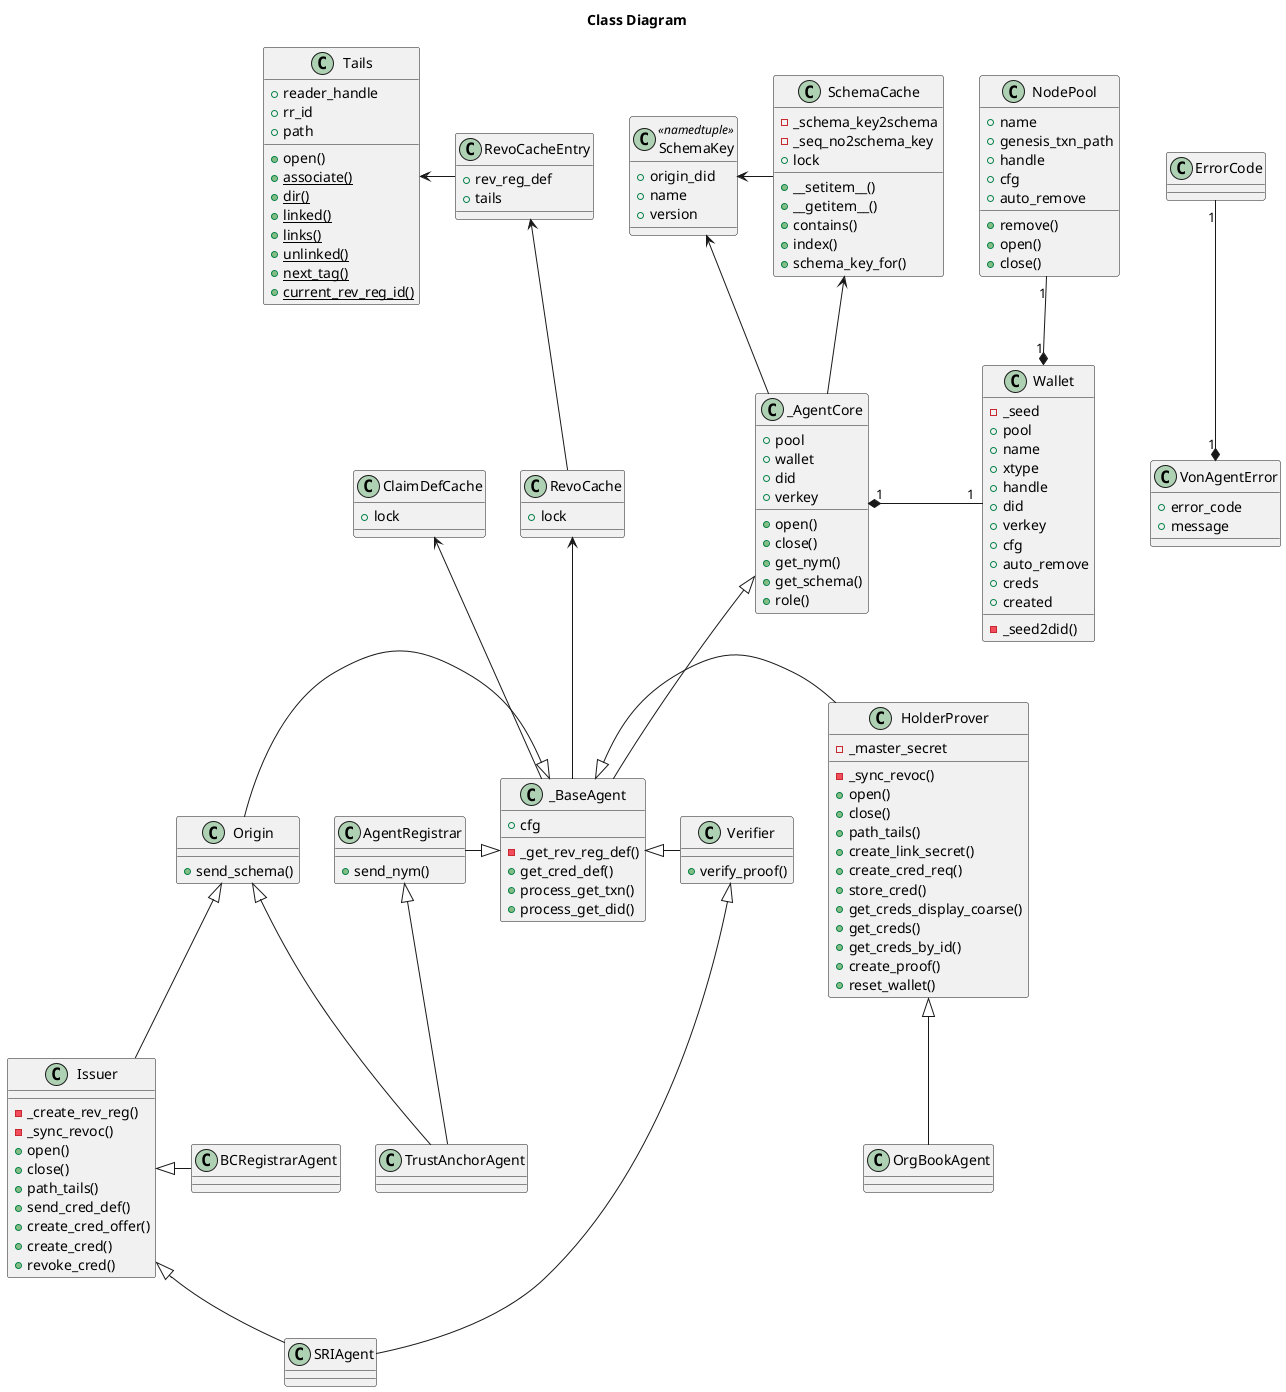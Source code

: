 @startuml
/'
Copyright 2017-2018 Government of Canada - Public Services and Procurement Canada - buyandsell.gc.ca

Licensed under the Apache License, Version 2.0 (the "License");
you may not use this file except in compliance with the License.
You may obtain a copy of the License at

http://www.apache.org/licenses/LICENSE-2.0

Unless required by applicable law or agreed to in writing, software
distributed under the License is distributed on an "AS IS" BASIS,
WITHOUT WARRANTIES OR CONDITIONS OF ANY KIND, either express or implied.
See the License for the specific language governing permissions and
limitations under the License.
'/

title Class Diagram

class ErrorCode {
}

class VonAgentError {
    +error_code
    +message
}

class SchemaKey << namedtuple >> {
    +origin_did
    +name
    +version
}

class SchemaCache {
    -_schema_key2schema
    -_seq_no2schema_key
    +lock
    +__setitem__()
    +__getitem__()
    +contains()
    +index()
    +schema_key_for()
}

class ClaimDefCache{
    +lock
}

class Tails {
    +reader_handle
    +rr_id
    +path
    +open()
    {static} +associate()
    {static} +dir()
    {static} +linked()
    {static} +links()
    {static} +unlinked()
    {static} +next_tag()
    {static} +current_rev_reg_id()
}

class RevoCacheEntry {
    +rev_reg_def
    +tails
}

class RevoCache{
    +lock
}

class Wallet {
    -_seed2did()
    -_seed
    +pool
    +name
    +xtype
    +handle
    +did
    +verkey
    +cfg
    +auto_remove
    +creds
    +created
}

class NodePool {
    +name
    +genesis_txn_path
    +handle
    +cfg
    +auto_remove
    +remove()
    +open()
    +close()
}

class _AgentCore {
    +pool
    +wallet
    +did
    +verkey
    +open()
    +close()
    +get_nym()
    +get_schema()
    +role()
}

class _BaseAgent {
    +cfg
    -_get_rev_reg_def()
    +get_cred_def()
    +process_get_txn()
    +process_get_did()
}

class AgentRegistrar {
    +send_nym()
}

class Origin {
    +send_schema()
}

class Issuer {
    -_create_rev_reg()
    -_sync_revoc()
    +open()
    +close()
    +path_tails()
    +send_cred_def()
    +create_cred_offer()
    +create_cred()
    +revoke_cred()
}

class HolderProver {
    -_master_secret
    -_sync_revoc()
    +open()
    +close()
    +path_tails()
    +create_link_secret()
    +create_cred_req()
    +store_cred()
    +get_creds_display_coarse()
    +get_creds()
    +get_creds_by_id()
    +create_proof()
    +reset_wallet()
}

class Verifier {
    +verify_proof()
}

class TrustAnchorAgent {
}

class SRIAgent {
}

class BCRegistrarAgent {
}

class OrgBookAgent {
}

VonAgentError "1" *-up- "1" ErrorCode
SchemaCache -left-> SchemaKey
_AgentCore -left-> SchemaKey

_AgentCore -up-> SchemaCache
_AgentCore "1" *-right- "1" Wallet
Wallet "1" *-up- "1" NodePool

RevoCacheEntry -left-> Tails

RevoCache -up-> RevoCacheEntry

_BaseAgent -up-> RevoCache

_BaseAgent -up-> ClaimDefCache
_AgentCore <|-down- _BaseAgent
_BaseAgent <|-left- AgentRegistrar
_BaseAgent <|-left- Origin
_BaseAgent <|-right- HolderProver
_BaseAgent <|-right- Verifier

AgentRegistrar <|-down- TrustAnchorAgent
Origin <|-down- TrustAnchorAgent
Origin <|-down- Issuer

Issuer <|-down- SRIAgent
Verifier <|-down- SRIAgent

Issuer <|- BCRegistrarAgent

HolderProver <|-down- OrgBookAgent

@enduml
